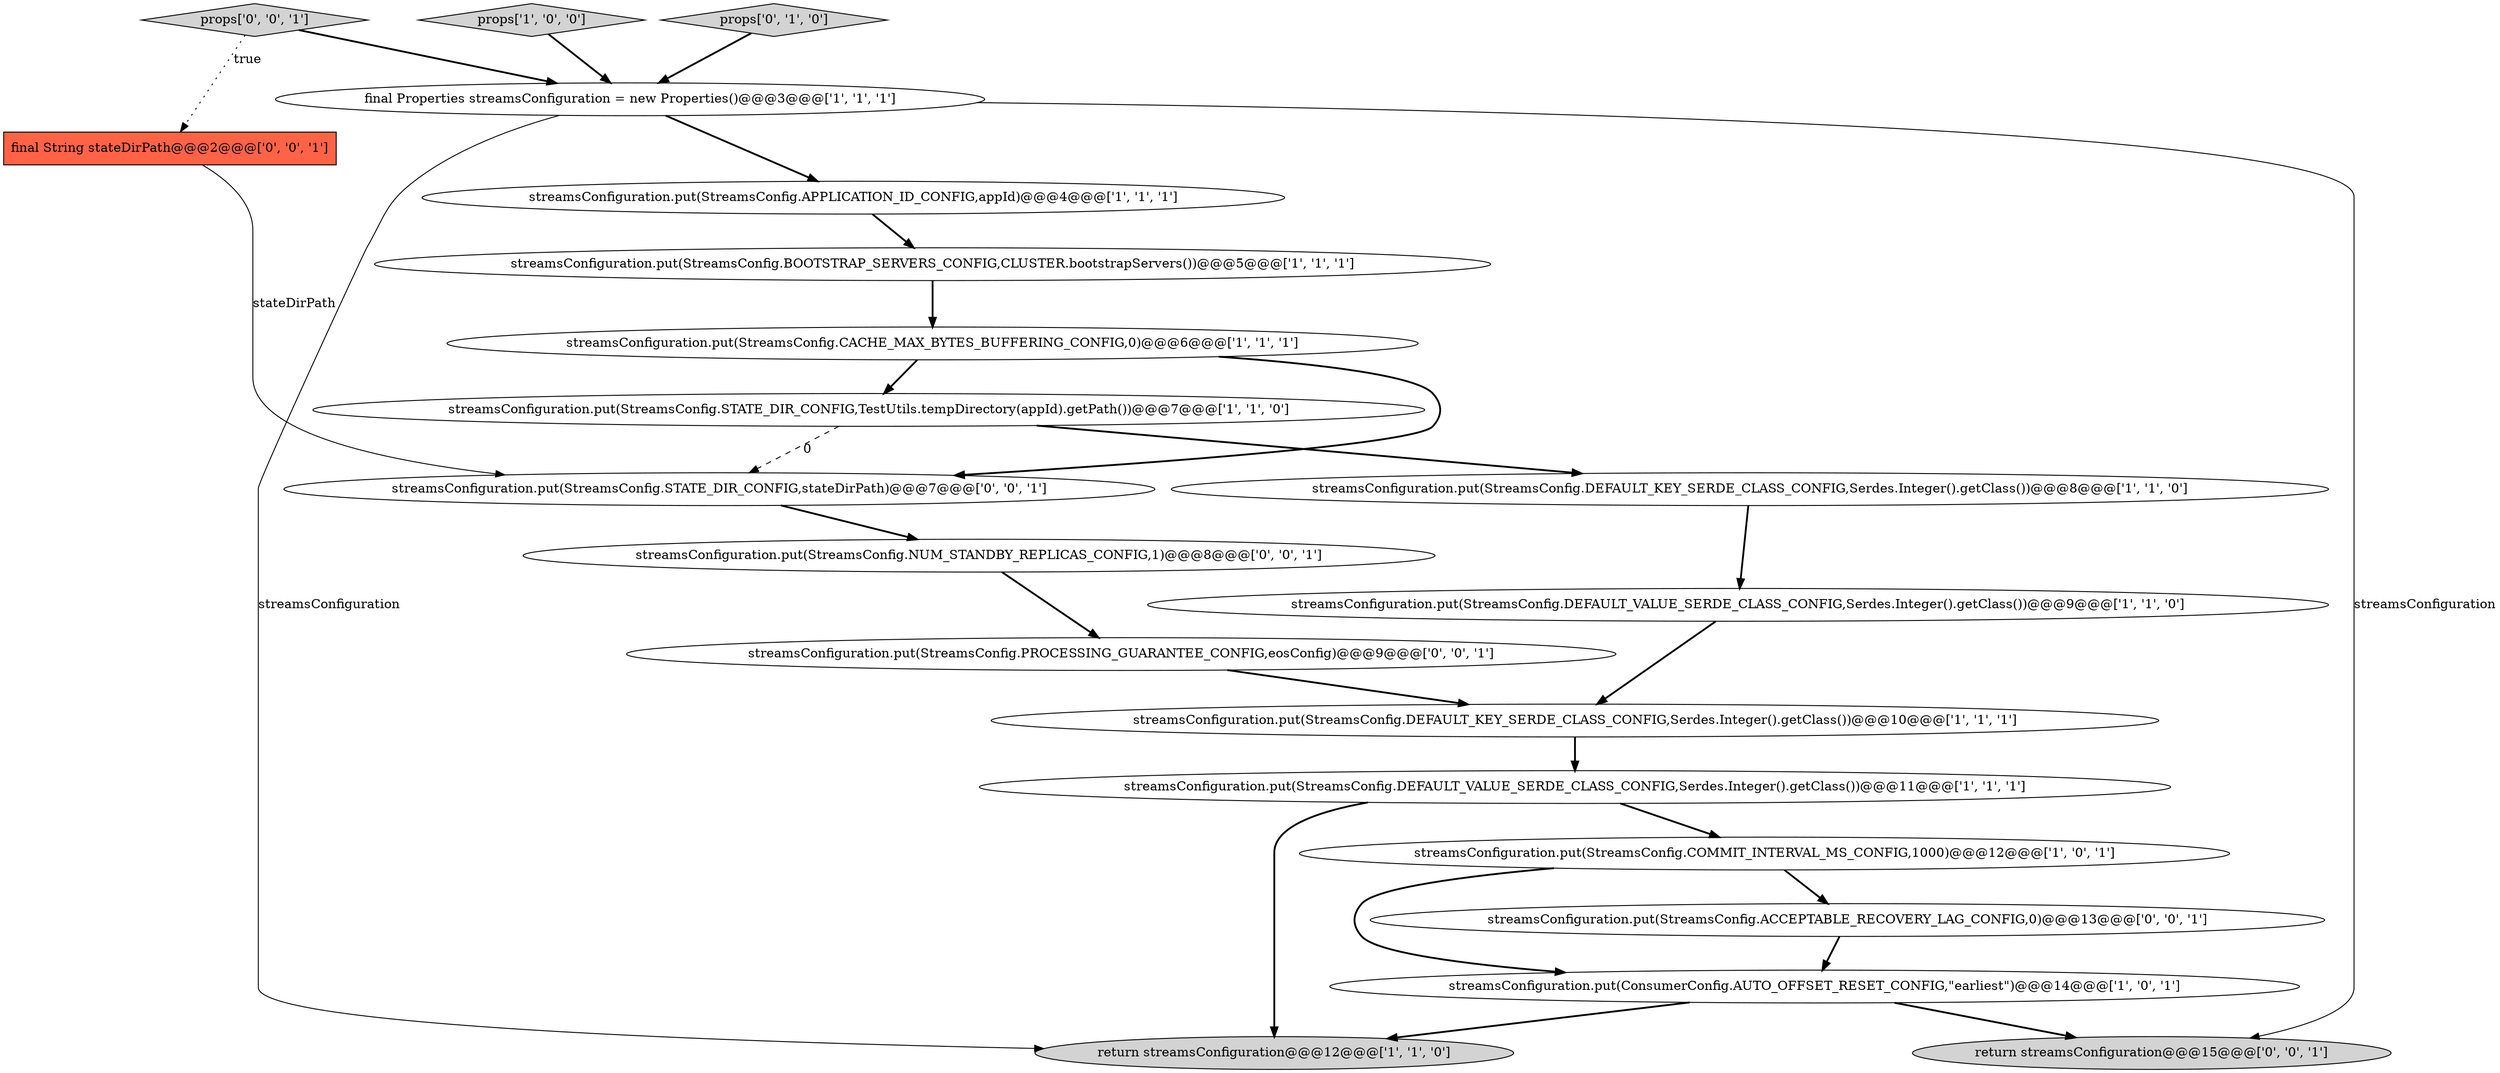 digraph {
4 [style = filled, label = "streamsConfiguration.put(StreamsConfig.DEFAULT_VALUE_SERDE_CLASS_CONFIG,Serdes.Integer().getClass())@@@9@@@['1', '1', '0']", fillcolor = white, shape = ellipse image = "AAA0AAABBB1BBB"];
2 [style = filled, label = "final Properties streamsConfiguration = new Properties()@@@3@@@['1', '1', '1']", fillcolor = white, shape = ellipse image = "AAA0AAABBB1BBB"];
10 [style = filled, label = "streamsConfiguration.put(StreamsConfig.APPLICATION_ID_CONFIG,appId)@@@4@@@['1', '1', '1']", fillcolor = white, shape = ellipse image = "AAA0AAABBB1BBB"];
6 [style = filled, label = "streamsConfiguration.put(StreamsConfig.STATE_DIR_CONFIG,TestUtils.tempDirectory(appId).getPath())@@@7@@@['1', '1', '0']", fillcolor = white, shape = ellipse image = "AAA0AAABBB1BBB"];
12 [style = filled, label = "streamsConfiguration.put(StreamsConfig.DEFAULT_VALUE_SERDE_CLASS_CONFIG,Serdes.Integer().getClass())@@@11@@@['1', '1', '1']", fillcolor = white, shape = ellipse image = "AAA0AAABBB1BBB"];
15 [style = filled, label = "streamsConfiguration.put(StreamsConfig.ACCEPTABLE_RECOVERY_LAG_CONFIG,0)@@@13@@@['0', '0', '1']", fillcolor = white, shape = ellipse image = "AAA0AAABBB3BBB"];
7 [style = filled, label = "streamsConfiguration.put(StreamsConfig.DEFAULT_KEY_SERDE_CLASS_CONFIG,Serdes.Integer().getClass())@@@8@@@['1', '1', '0']", fillcolor = white, shape = ellipse image = "AAA0AAABBB1BBB"];
9 [style = filled, label = "props['1', '0', '0']", fillcolor = lightgray, shape = diamond image = "AAA0AAABBB1BBB"];
3 [style = filled, label = "streamsConfiguration.put(StreamsConfig.COMMIT_INTERVAL_MS_CONFIG,1000)@@@12@@@['1', '0', '1']", fillcolor = white, shape = ellipse image = "AAA0AAABBB1BBB"];
20 [style = filled, label = "streamsConfiguration.put(StreamsConfig.NUM_STANDBY_REPLICAS_CONFIG,1)@@@8@@@['0', '0', '1']", fillcolor = white, shape = ellipse image = "AAA0AAABBB3BBB"];
5 [style = filled, label = "streamsConfiguration.put(StreamsConfig.BOOTSTRAP_SERVERS_CONFIG,CLUSTER.bootstrapServers())@@@5@@@['1', '1', '1']", fillcolor = white, shape = ellipse image = "AAA0AAABBB1BBB"];
13 [style = filled, label = "props['0', '1', '0']", fillcolor = lightgray, shape = diamond image = "AAA0AAABBB2BBB"];
16 [style = filled, label = "final String stateDirPath@@@2@@@['0', '0', '1']", fillcolor = tomato, shape = box image = "AAA0AAABBB3BBB"];
11 [style = filled, label = "streamsConfiguration.put(StreamsConfig.DEFAULT_KEY_SERDE_CLASS_CONFIG,Serdes.Integer().getClass())@@@10@@@['1', '1', '1']", fillcolor = white, shape = ellipse image = "AAA0AAABBB1BBB"];
1 [style = filled, label = "streamsConfiguration.put(StreamsConfig.CACHE_MAX_BYTES_BUFFERING_CONFIG,0)@@@6@@@['1', '1', '1']", fillcolor = white, shape = ellipse image = "AAA0AAABBB1BBB"];
8 [style = filled, label = "streamsConfiguration.put(ConsumerConfig.AUTO_OFFSET_RESET_CONFIG,\"earliest\")@@@14@@@['1', '0', '1']", fillcolor = white, shape = ellipse image = "AAA0AAABBB1BBB"];
17 [style = filled, label = "props['0', '0', '1']", fillcolor = lightgray, shape = diamond image = "AAA0AAABBB3BBB"];
0 [style = filled, label = "return streamsConfiguration@@@12@@@['1', '1', '0']", fillcolor = lightgray, shape = ellipse image = "AAA0AAABBB1BBB"];
18 [style = filled, label = "return streamsConfiguration@@@15@@@['0', '0', '1']", fillcolor = lightgray, shape = ellipse image = "AAA0AAABBB3BBB"];
14 [style = filled, label = "streamsConfiguration.put(StreamsConfig.STATE_DIR_CONFIG,stateDirPath)@@@7@@@['0', '0', '1']", fillcolor = white, shape = ellipse image = "AAA0AAABBB3BBB"];
19 [style = filled, label = "streamsConfiguration.put(StreamsConfig.PROCESSING_GUARANTEE_CONFIG,eosConfig)@@@9@@@['0', '0', '1']", fillcolor = white, shape = ellipse image = "AAA0AAABBB3BBB"];
12->0 [style = bold, label=""];
2->0 [style = solid, label="streamsConfiguration"];
11->12 [style = bold, label=""];
17->16 [style = dotted, label="true"];
8->0 [style = bold, label=""];
6->14 [style = dashed, label="0"];
5->1 [style = bold, label=""];
4->11 [style = bold, label=""];
9->2 [style = bold, label=""];
2->10 [style = bold, label=""];
1->6 [style = bold, label=""];
1->14 [style = bold, label=""];
2->18 [style = solid, label="streamsConfiguration"];
20->19 [style = bold, label=""];
8->18 [style = bold, label=""];
19->11 [style = bold, label=""];
7->4 [style = bold, label=""];
12->3 [style = bold, label=""];
3->8 [style = bold, label=""];
3->15 [style = bold, label=""];
16->14 [style = solid, label="stateDirPath"];
6->7 [style = bold, label=""];
13->2 [style = bold, label=""];
15->8 [style = bold, label=""];
10->5 [style = bold, label=""];
14->20 [style = bold, label=""];
17->2 [style = bold, label=""];
}
